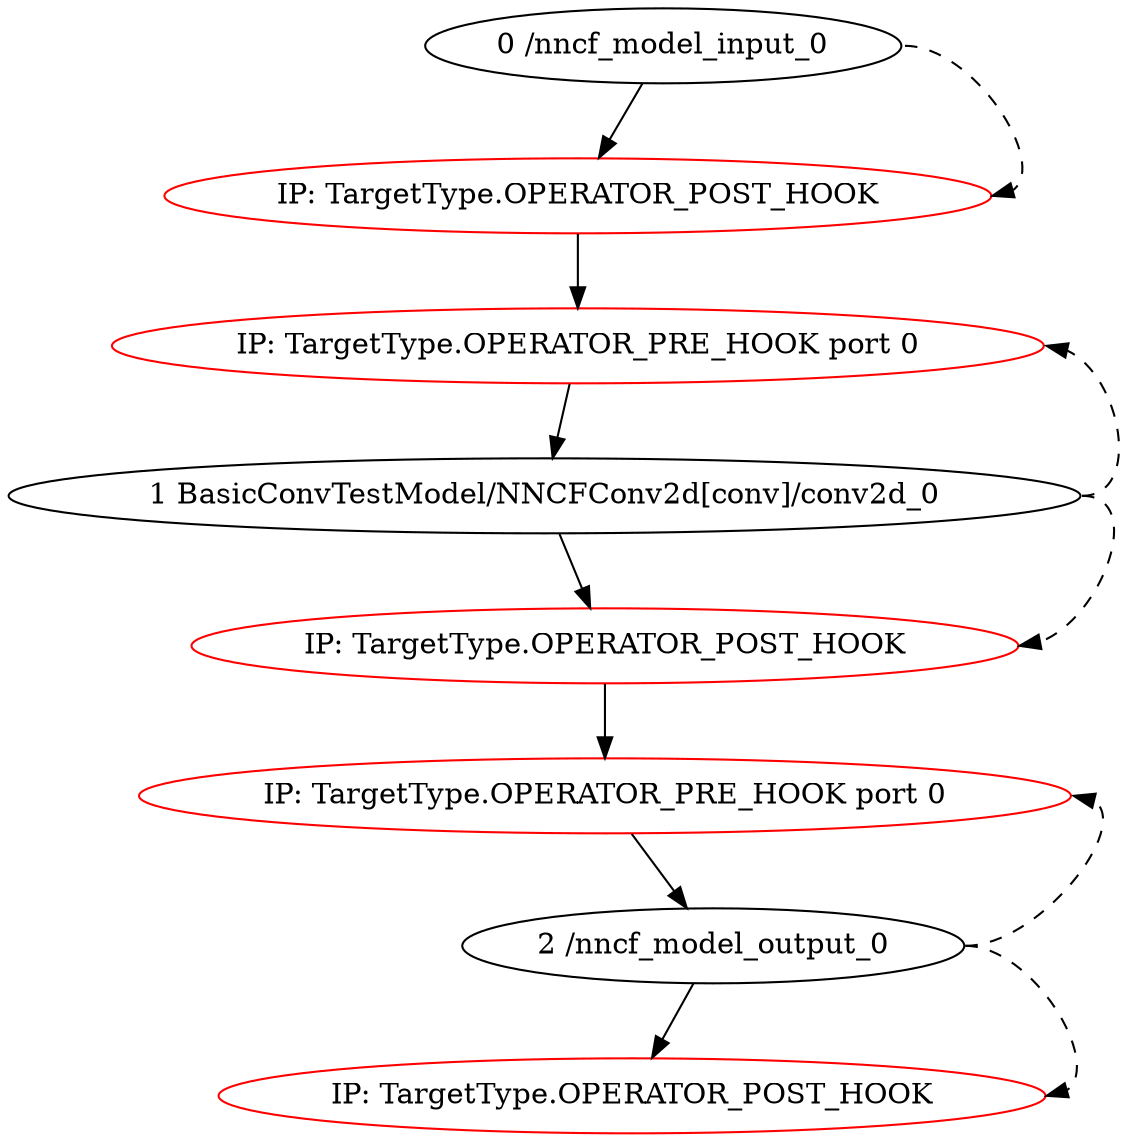 digraph  {
"0 /nncf_model_input_0";
"1 BasicConvTestModel/NNCFConv2d[conv]/conv2d_0";
"2 /nncf_model_output_0";
"POST HOOK 0 /nncf_model_input_0" [color=red, label="IP: TargetType.OPERATOR_POST_HOOK"];
"PRE HOOK 0 1 BasicConvTestModel/NNCFConv2d[conv]/conv2d_0" [color=red, label="IP: TargetType.OPERATOR_PRE_HOOK port 0"];
"POST HOOK 1 BasicConvTestModel/NNCFConv2d[conv]/conv2d_0" [color=red, label="IP: TargetType.OPERATOR_POST_HOOK"];
"PRE HOOK 0 2 /nncf_model_output_0" [color=red, label="IP: TargetType.OPERATOR_PRE_HOOK port 0"];
"POST HOOK 2 /nncf_model_output_0" [color=red, label="IP: TargetType.OPERATOR_POST_HOOK"];
"0 /nncf_model_input_0" -> "POST HOOK 0 /nncf_model_input_0"  [key=0];
"0 /nncf_model_input_0" -> "POST HOOK 0 /nncf_model_input_0"  [headport=e, key=1, style=dashed, tailport=e];
"1 BasicConvTestModel/NNCFConv2d[conv]/conv2d_0" -> "POST HOOK 1 BasicConvTestModel/NNCFConv2d[conv]/conv2d_0"  [key=0];
"1 BasicConvTestModel/NNCFConv2d[conv]/conv2d_0" -> "POST HOOK 1 BasicConvTestModel/NNCFConv2d[conv]/conv2d_0"  [headport=e, key=1, style=dashed, tailport=e];
"1 BasicConvTestModel/NNCFConv2d[conv]/conv2d_0" -> "PRE HOOK 0 1 BasicConvTestModel/NNCFConv2d[conv]/conv2d_0"  [headport=e, key=0, style=dashed, tailport=e];
"2 /nncf_model_output_0" -> "POST HOOK 2 /nncf_model_output_0"  [key=0];
"2 /nncf_model_output_0" -> "POST HOOK 2 /nncf_model_output_0"  [headport=e, key=1, style=dashed, tailport=e];
"2 /nncf_model_output_0" -> "PRE HOOK 0 2 /nncf_model_output_0"  [headport=e, key=0, style=dashed, tailport=e];
"POST HOOK 0 /nncf_model_input_0" -> "PRE HOOK 0 1 BasicConvTestModel/NNCFConv2d[conv]/conv2d_0"  [key=0];
"PRE HOOK 0 1 BasicConvTestModel/NNCFConv2d[conv]/conv2d_0" -> "1 BasicConvTestModel/NNCFConv2d[conv]/conv2d_0"  [key=0];
"POST HOOK 1 BasicConvTestModel/NNCFConv2d[conv]/conv2d_0" -> "PRE HOOK 0 2 /nncf_model_output_0"  [key=0];
"PRE HOOK 0 2 /nncf_model_output_0" -> "2 /nncf_model_output_0"  [key=0];
}

